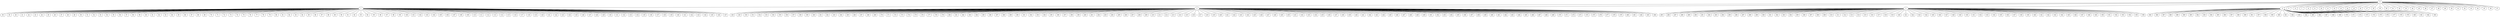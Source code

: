 
graph graphname {
    0 -- 1
0 -- 2
0 -- 3
0 -- 4
0 -- 5
0 -- 6
0 -- 7
0 -- 8
0 -- 9
0 -- 10
0 -- 11
0 -- 12
0 -- 13
0 -- 14
0 -- 15
0 -- 16
0 -- 17
0 -- 18
0 -- 19
0 -- 20
0 -- 21
0 -- 22
0 -- 23
0 -- 24
0 -- 25
0 -- 26
0 -- 27
0 -- 28
0 -- 29
0 -- 30
0 -- 31
0 -- 32
0 -- 33
0 -- 34
0 -- 35
0 -- 36
0 -- 37
1 -- 38
1 -- 39
1 -- 40
1 -- 41
1 -- 42
1 -- 43
1 -- 44
1 -- 45
1 -- 46
1 -- 47
1 -- 48
1 -- 49
1 -- 50
1 -- 51
1 -- 52
1 -- 53
1 -- 54
1 -- 55
1 -- 56
1 -- 57
1 -- 58
1 -- 59
1 -- 60
1 -- 61
1 -- 62
1 -- 63
1 -- 64
1 -- 65
1 -- 66
1 -- 67
1 -- 68
1 -- 69
1 -- 70
1 -- 71
1 -- 72
1 -- 73
1 -- 74
1 -- 75
1 -- 76
1 -- 77
1 -- 78
1 -- 79
1 -- 80
1 -- 81
1 -- 82
1 -- 83
1 -- 84
1 -- 85
1 -- 86
1 -- 87
1 -- 88
1 -- 89
1 -- 90
1 -- 91
1 -- 92
1 -- 93
1 -- 94
1 -- 95
1 -- 96
1 -- 97
1 -- 98
1 -- 99
1 -- 100
1 -- 101
1 -- 102
1 -- 103
1 -- 104
1 -- 105
1 -- 106
1 -- 107
1 -- 108
1 -- 109
1 -- 110
1 -- 111
1 -- 112
1 -- 113
1 -- 114
1 -- 115
1 -- 116
1 -- 117
1 -- 118
1 -- 119
1 -- 120
1 -- 121
1 -- 122
1 -- 123
1 -- 124
1 -- 125
1 -- 126
1 -- 127
1 -- 128
1 -- 129
1 -- 130
1 -- 131
1 -- 132
1 -- 133
1 -- 134
1 -- 135
1 -- 136
1 -- 137
1 -- 138
1 -- 139
1 -- 140
1 -- 141
1 -- 142
1 -- 143
1 -- 144
1 -- 145
1 -- 146
1 -- 147
2 -- 148
2 -- 149
2 -- 150
2 -- 151
2 -- 152
2 -- 153
2 -- 154
2 -- 155
2 -- 156
2 -- 157
2 -- 158
2 -- 159
2 -- 160
2 -- 161
2 -- 162
2 -- 163
2 -- 164
2 -- 165
2 -- 166
2 -- 167
2 -- 168
2 -- 169
2 -- 170
2 -- 171
2 -- 172
2 -- 173
2 -- 174
2 -- 175
2 -- 176
2 -- 177
2 -- 178
2 -- 179
2 -- 180
2 -- 181
2 -- 182
2 -- 183
2 -- 184
2 -- 185
2 -- 186
2 -- 187
2 -- 188
2 -- 189
2 -- 190
2 -- 191
2 -- 192
2 -- 193
2 -- 194
2 -- 195
2 -- 196
2 -- 197
2 -- 198
2 -- 199
2 -- 200
2 -- 201
2 -- 202
2 -- 203
2 -- 204
2 -- 205
2 -- 206
2 -- 207
2 -- 208
2 -- 209
2 -- 210
2 -- 211
2 -- 212
2 -- 213
2 -- 214
2 -- 215
2 -- 216
2 -- 217
2 -- 218
2 -- 219
2 -- 220
2 -- 221
2 -- 222
2 -- 223
2 -- 224
2 -- 225
2 -- 226
2 -- 227
2 -- 228
2 -- 229
2 -- 230
2 -- 231
2 -- 232
2 -- 233
2 -- 234
2 -- 235
2 -- 236
2 -- 237
2 -- 238
2 -- 239
2 -- 240
2 -- 241
2 -- 242
2 -- 243
2 -- 244
2 -- 245
2 -- 246
2 -- 247
2 -- 248
2 -- 249
2 -- 250
2 -- 251
2 -- 252
2 -- 253
2 -- 254
2 -- 255
2 -- 256
2 -- 257
2 -- 258
2 -- 259
2 -- 260
2 -- 261
2 -- 262
2 -- 263
2 -- 264
2 -- 265
2 -- 266
2 -- 267
2 -- 268
2 -- 269
2 -- 270
2 -- 271
2 -- 272
2 -- 273
2 -- 274
2 -- 275
2 -- 276
2 -- 277
2 -- 278
2 -- 279
2 -- 280
2 -- 281
2 -- 282
2 -- 283
2 -- 284
3 -- 285
3 -- 286
3 -- 287
3 -- 288
3 -- 289
3 -- 290
3 -- 291
3 -- 292
3 -- 293
3 -- 294
3 -- 295
3 -- 296
3 -- 297
3 -- 298
3 -- 299
3 -- 300
3 -- 301
3 -- 302
3 -- 303
3 -- 304
3 -- 305
3 -- 306
3 -- 307
3 -- 308
3 -- 309
3 -- 310
3 -- 311
3 -- 312
3 -- 313
3 -- 314
3 -- 315
3 -- 316
3 -- 317
3 -- 318
3 -- 319
3 -- 320
3 -- 321
3 -- 322
3 -- 323
3 -- 324
3 -- 325
3 -- 326
3 -- 327
3 -- 328
3 -- 329
3 -- 330
3 -- 331
3 -- 332
3 -- 333
3 -- 334
3 -- 335
3 -- 336
3 -- 337
3 -- 338
3 -- 339
3 -- 340
3 -- 341
3 -- 342
3 -- 343
3 -- 344
3 -- 345
3 -- 346
3 -- 347
3 -- 348
3 -- 349
3 -- 350
3 -- 351
3 -- 352
3 -- 353
3 -- 354
3 -- 355
3 -- 356
4 -- 384
4 -- 386
4 -- 387
4 -- 388
4 -- 389
4 -- 390
4 -- 385
4 -- 392
4 -- 393
4 -- 394
4 -- 395
4 -- 396
4 -- 397
4 -- 398
4 -- 399
4 -- 391
4 -- 357
4 -- 358
4 -- 359
4 -- 360
4 -- 361
4 -- 362
4 -- 363
4 -- 364
4 -- 365
4 -- 366
4 -- 367
4 -- 368
4 -- 369
4 -- 370
4 -- 371
4 -- 372
4 -- 373
4 -- 374
4 -- 375
4 -- 376
4 -- 377
4 -- 378
4 -- 379
4 -- 380
4 -- 381
4 -- 382
4 -- 383

}

